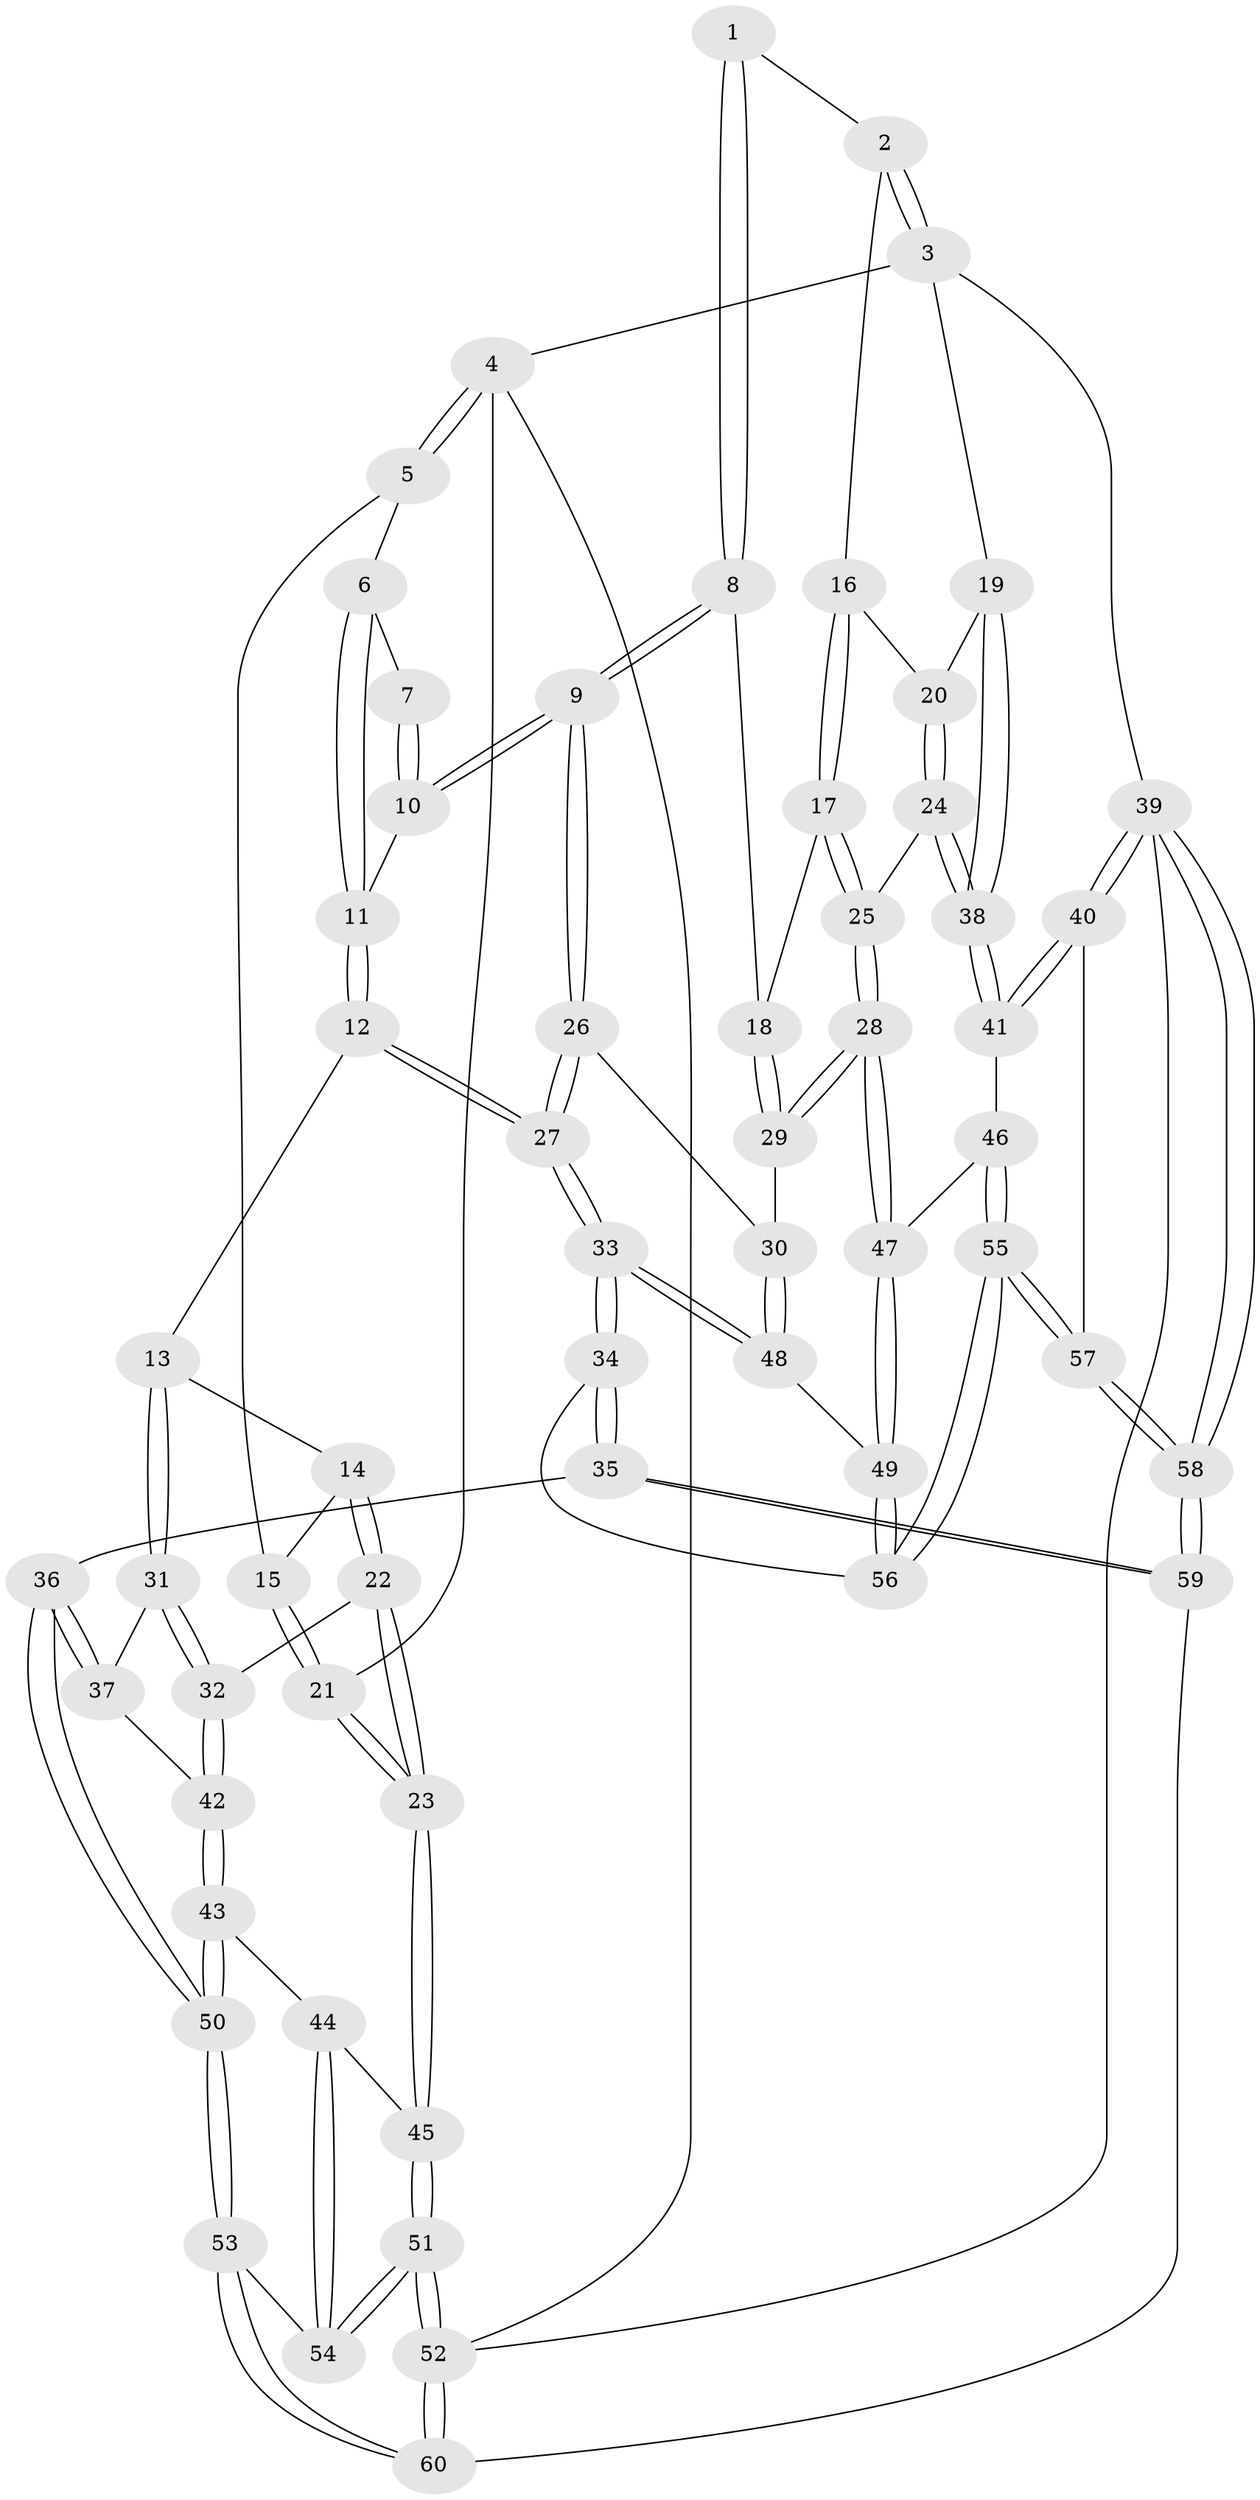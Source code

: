 // Generated by graph-tools (version 1.1) at 2025/38/03/09/25 02:38:22]
// undirected, 60 vertices, 147 edges
graph export_dot {
graph [start="1"]
  node [color=gray90,style=filled];
  1 [pos="+0.603116134543716+0"];
  2 [pos="+0.9163342721261027+0"];
  3 [pos="+1+0"];
  4 [pos="+0+0"];
  5 [pos="+0.1763366403824416+0"];
  6 [pos="+0.34097971119425013+0"];
  7 [pos="+0.5510868518711325+0"];
  8 [pos="+0.6186110294279569+0.34628473375153374"];
  9 [pos="+0.5871202956307651+0.3574566437162141"];
  10 [pos="+0.5002145532713989+0.33917695783376534"];
  11 [pos="+0.42028816724311974+0.33326134125631673"];
  12 [pos="+0.3746925421951849+0.3708467737339312"];
  13 [pos="+0.3067853854126557+0.38791957963413987"];
  14 [pos="+0.20770844823684076+0.25838008725640715"];
  15 [pos="+0.20039641804172853+0.22403977560174454"];
  16 [pos="+0.8356047773687121+0.1427845622719137"];
  17 [pos="+0.6972769874838285+0.35289561303671885"];
  18 [pos="+0.659988895165016+0.3525966682870616"];
  19 [pos="+1+0"];
  20 [pos="+0.9092226317007448+0.3500441967191859"];
  21 [pos="+0+0.42889580434558505"];
  22 [pos="+0.008730245638409073+0.43727316855115783"];
  23 [pos="+0+0.4295506507152801"];
  24 [pos="+0.8896881627191581+0.4707337301704689"];
  25 [pos="+0.8610577485373327+0.47619825848082503"];
  26 [pos="+0.5800209344680076+0.394228129385025"];
  27 [pos="+0.4645032825749979+0.614326478419565"];
  28 [pos="+0.835563980316402+0.5153732224138723"];
  29 [pos="+0.6657523825041562+0.547932124974748"];
  30 [pos="+0.6217435567358309+0.5823086908262745"];
  31 [pos="+0.26108888217513604+0.43528601217243945"];
  32 [pos="+0.07370104419052227+0.45322422302287935"];
  33 [pos="+0.46358594942675085+0.6728843732167349"];
  34 [pos="+0.4329775092938081+0.7275949750350178"];
  35 [pos="+0.39404404620063144+0.7549534410475041"];
  36 [pos="+0.38571420621734087+0.7555795273944609"];
  37 [pos="+0.27165024653740416+0.49629358289024955"];
  38 [pos="+1+0.5473916931061138"];
  39 [pos="+1+1"];
  40 [pos="+1+0.6083167231098988"];
  41 [pos="+1+0.5903778662344268"];
  42 [pos="+0.1716448590905336+0.6049273322723382"];
  43 [pos="+0.17649391472102433+0.6280573899709098"];
  44 [pos="+0.03612733558293158+0.6559499782164178"];
  45 [pos="+0+0.5431377952075782"];
  46 [pos="+0.9458508468311352+0.6973439035200673"];
  47 [pos="+0.7965187313176864+0.6357058403687555"];
  48 [pos="+0.6147167967998408+0.5978307962010778"];
  49 [pos="+0.7669229366912963+0.678924147682162"];
  50 [pos="+0.3253049234226924+0.7802296131839983"];
  51 [pos="+0+1"];
  52 [pos="+0+1"];
  53 [pos="+0.3048652902037296+0.7978472543391121"];
  54 [pos="+0.15412156565171317+0.8188543958338539"];
  55 [pos="+0.8023621574318257+0.8856821401763733"];
  56 [pos="+0.753426744091631+0.801622168737569"];
  57 [pos="+0.8051347084704581+0.8949067598268918"];
  58 [pos="+0.8556547584847534+1"];
  59 [pos="+0.6076243718130679+1"];
  60 [pos="+0.2471506355116661+1"];
  1 -- 2;
  1 -- 8;
  1 -- 8;
  2 -- 3;
  2 -- 3;
  2 -- 16;
  3 -- 4;
  3 -- 19;
  3 -- 39;
  4 -- 5;
  4 -- 5;
  4 -- 21;
  4 -- 52;
  5 -- 6;
  5 -- 15;
  6 -- 7;
  6 -- 11;
  6 -- 11;
  7 -- 10;
  7 -- 10;
  8 -- 9;
  8 -- 9;
  8 -- 18;
  9 -- 10;
  9 -- 10;
  9 -- 26;
  9 -- 26;
  10 -- 11;
  11 -- 12;
  11 -- 12;
  12 -- 13;
  12 -- 27;
  12 -- 27;
  13 -- 14;
  13 -- 31;
  13 -- 31;
  14 -- 15;
  14 -- 22;
  14 -- 22;
  15 -- 21;
  15 -- 21;
  16 -- 17;
  16 -- 17;
  16 -- 20;
  17 -- 18;
  17 -- 25;
  17 -- 25;
  18 -- 29;
  18 -- 29;
  19 -- 20;
  19 -- 38;
  19 -- 38;
  20 -- 24;
  20 -- 24;
  21 -- 23;
  21 -- 23;
  22 -- 23;
  22 -- 23;
  22 -- 32;
  23 -- 45;
  23 -- 45;
  24 -- 25;
  24 -- 38;
  24 -- 38;
  25 -- 28;
  25 -- 28;
  26 -- 27;
  26 -- 27;
  26 -- 30;
  27 -- 33;
  27 -- 33;
  28 -- 29;
  28 -- 29;
  28 -- 47;
  28 -- 47;
  29 -- 30;
  30 -- 48;
  30 -- 48;
  31 -- 32;
  31 -- 32;
  31 -- 37;
  32 -- 42;
  32 -- 42;
  33 -- 34;
  33 -- 34;
  33 -- 48;
  33 -- 48;
  34 -- 35;
  34 -- 35;
  34 -- 56;
  35 -- 36;
  35 -- 59;
  35 -- 59;
  36 -- 37;
  36 -- 37;
  36 -- 50;
  36 -- 50;
  37 -- 42;
  38 -- 41;
  38 -- 41;
  39 -- 40;
  39 -- 40;
  39 -- 58;
  39 -- 58;
  39 -- 52;
  40 -- 41;
  40 -- 41;
  40 -- 57;
  41 -- 46;
  42 -- 43;
  42 -- 43;
  43 -- 44;
  43 -- 50;
  43 -- 50;
  44 -- 45;
  44 -- 54;
  44 -- 54;
  45 -- 51;
  45 -- 51;
  46 -- 47;
  46 -- 55;
  46 -- 55;
  47 -- 49;
  47 -- 49;
  48 -- 49;
  49 -- 56;
  49 -- 56;
  50 -- 53;
  50 -- 53;
  51 -- 52;
  51 -- 52;
  51 -- 54;
  51 -- 54;
  52 -- 60;
  52 -- 60;
  53 -- 54;
  53 -- 60;
  53 -- 60;
  55 -- 56;
  55 -- 56;
  55 -- 57;
  55 -- 57;
  57 -- 58;
  57 -- 58;
  58 -- 59;
  58 -- 59;
  59 -- 60;
}
